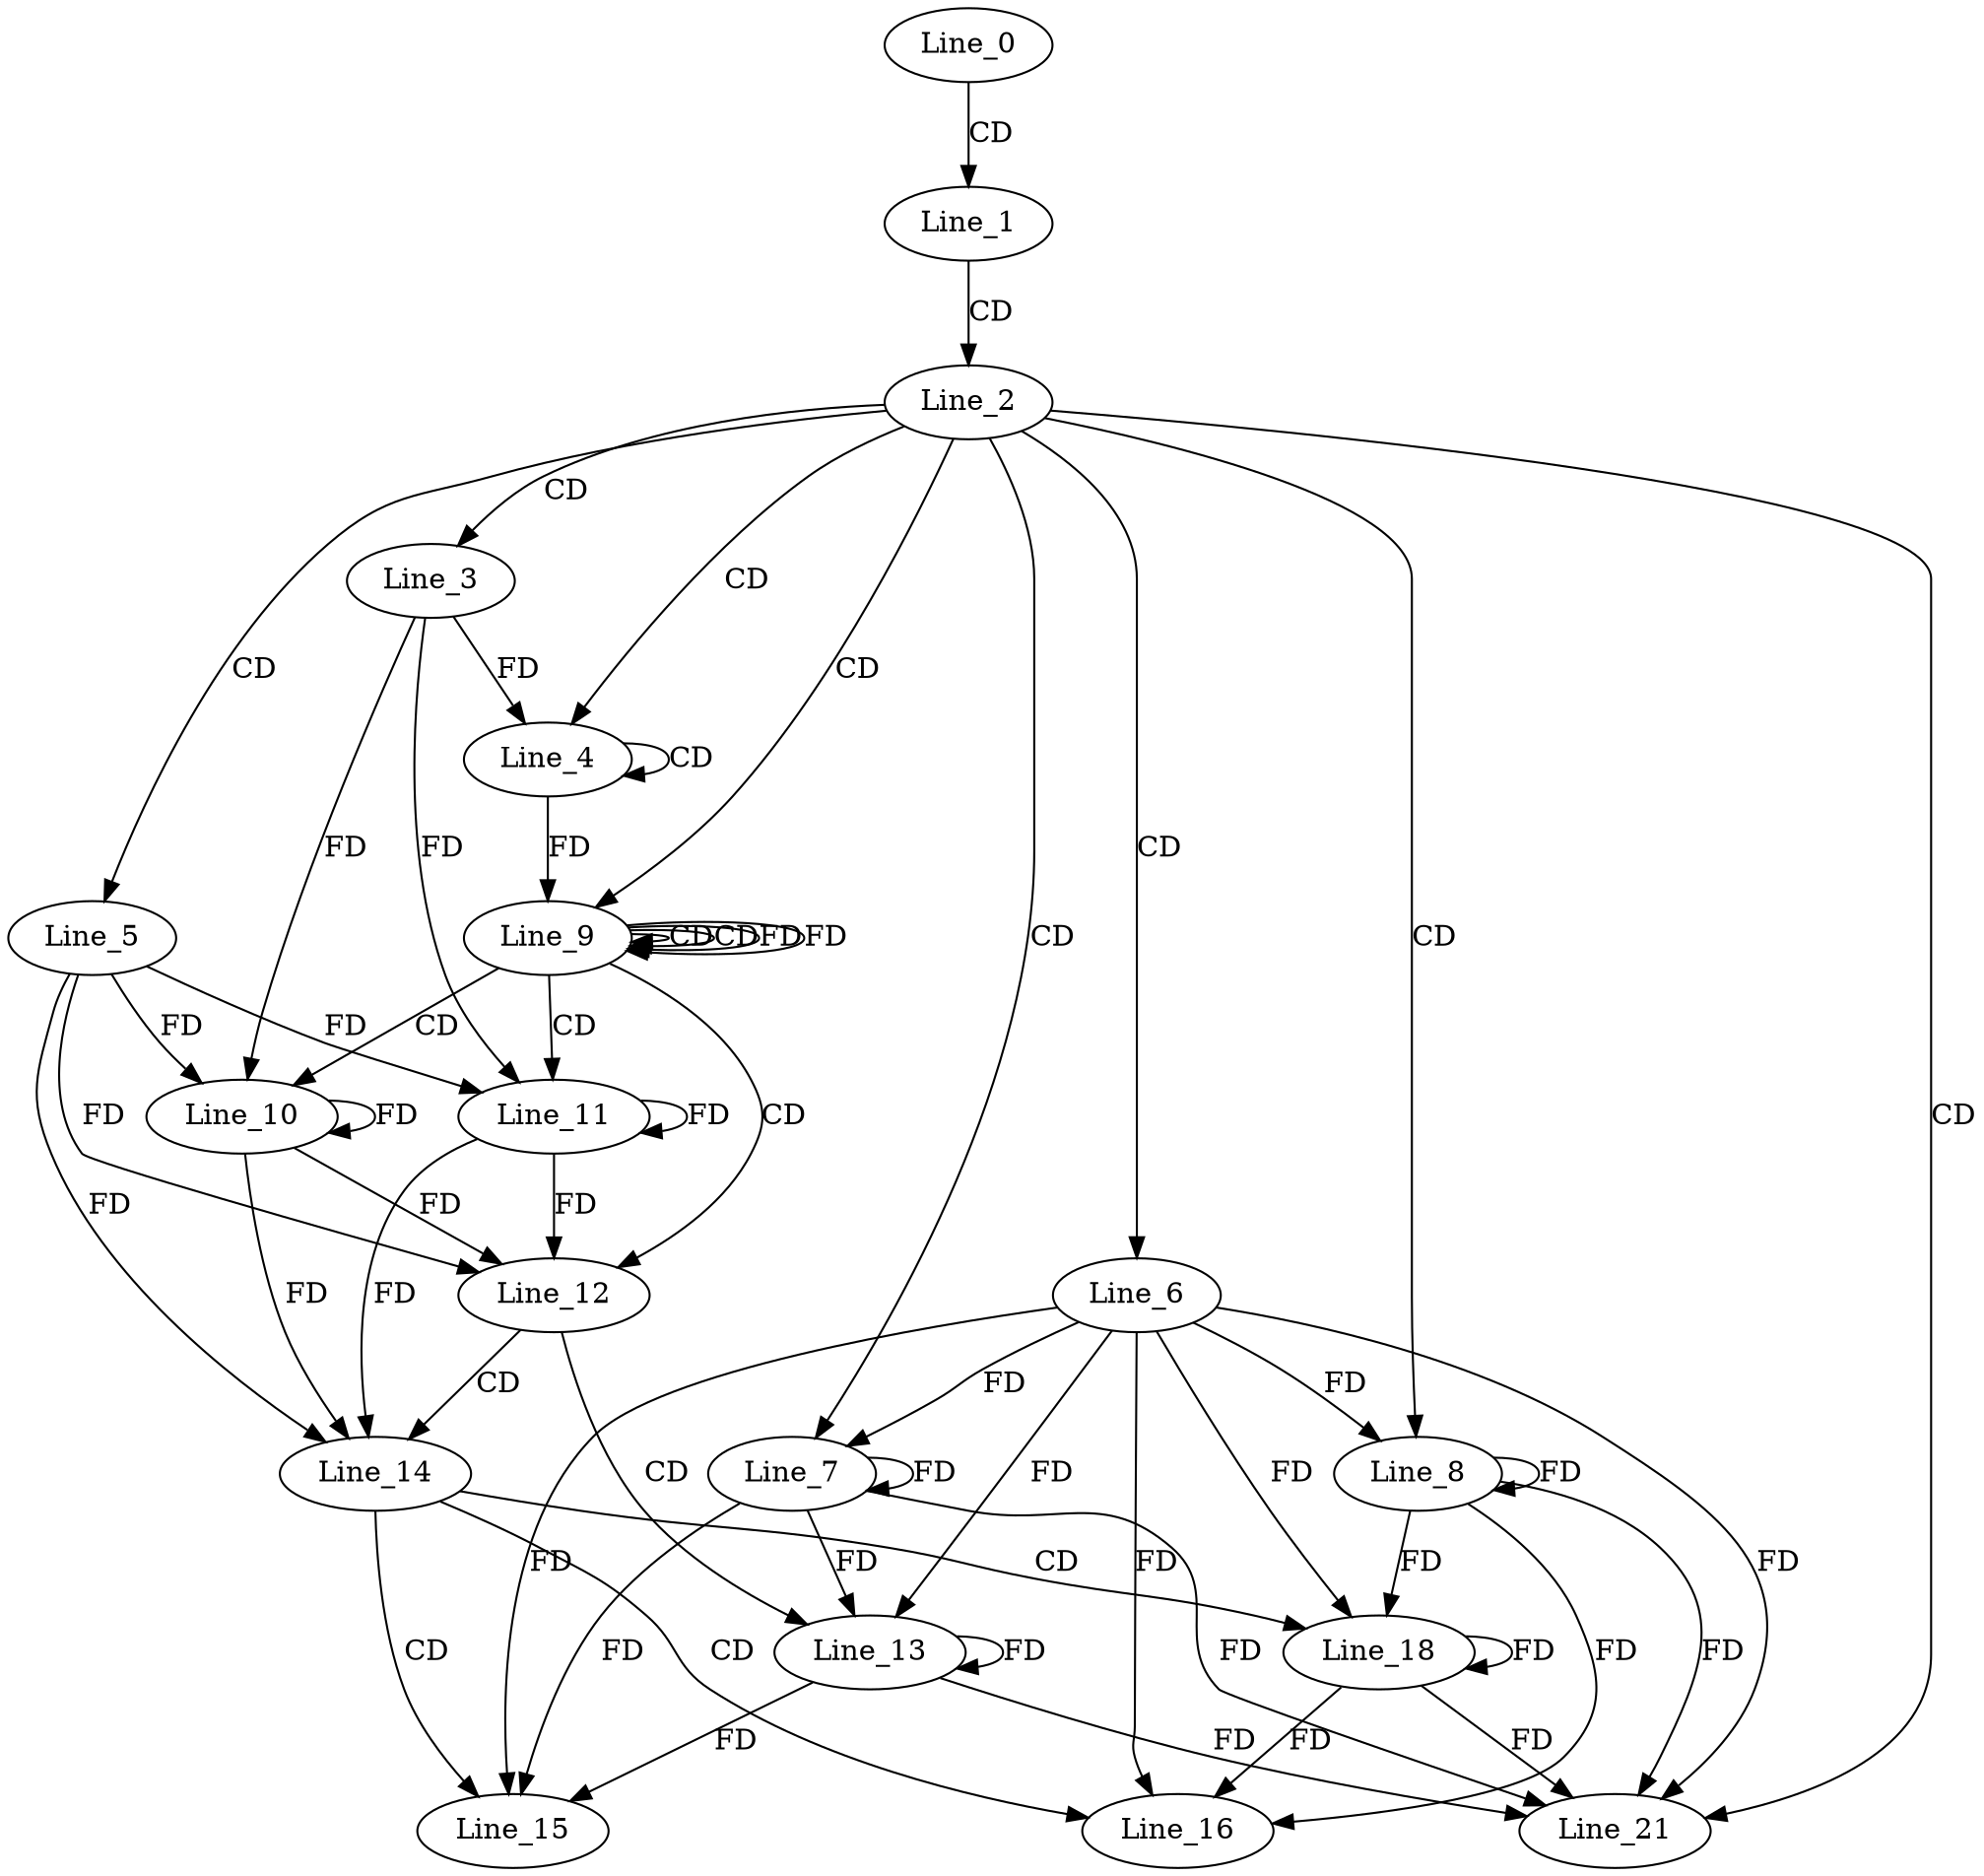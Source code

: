 digraph G {
  Line_0;
  Line_1;
  Line_2;
  Line_3;
  Line_4;
  Line_4;
  Line_5;
  Line_6;
  Line_7;
  Line_8;
  Line_9;
  Line_9;
  Line_9;
  Line_10;
  Line_10;
  Line_11;
  Line_11;
  Line_12;
  Line_12;
  Line_13;
  Line_14;
  Line_14;
  Line_15;
  Line_16;
  Line_18;
  Line_21;
  Line_21;
  Line_21;
  Line_0 -> Line_1 [ label="CD" ];
  Line_1 -> Line_2 [ label="CD" ];
  Line_2 -> Line_3 [ label="CD" ];
  Line_2 -> Line_4 [ label="CD" ];
  Line_4 -> Line_4 [ label="CD" ];
  Line_3 -> Line_4 [ label="FD" ];
  Line_2 -> Line_5 [ label="CD" ];
  Line_2 -> Line_6 [ label="CD" ];
  Line_2 -> Line_7 [ label="CD" ];
  Line_6 -> Line_7 [ label="FD" ];
  Line_7 -> Line_7 [ label="FD" ];
  Line_2 -> Line_8 [ label="CD" ];
  Line_6 -> Line_8 [ label="FD" ];
  Line_8 -> Line_8 [ label="FD" ];
  Line_2 -> Line_9 [ label="CD" ];
  Line_9 -> Line_9 [ label="CD" ];
  Line_4 -> Line_9 [ label="FD" ];
  Line_9 -> Line_9 [ label="CD" ];
  Line_9 -> Line_9 [ label="FD" ];
  Line_9 -> Line_10 [ label="CD" ];
  Line_10 -> Line_10 [ label="FD" ];
  Line_5 -> Line_10 [ label="FD" ];
  Line_3 -> Line_10 [ label="FD" ];
  Line_9 -> Line_11 [ label="CD" ];
  Line_11 -> Line_11 [ label="FD" ];
  Line_5 -> Line_11 [ label="FD" ];
  Line_3 -> Line_11 [ label="FD" ];
  Line_9 -> Line_12 [ label="CD" ];
  Line_10 -> Line_12 [ label="FD" ];
  Line_5 -> Line_12 [ label="FD" ];
  Line_11 -> Line_12 [ label="FD" ];
  Line_12 -> Line_13 [ label="CD" ];
  Line_13 -> Line_13 [ label="FD" ];
  Line_6 -> Line_13 [ label="FD" ];
  Line_7 -> Line_13 [ label="FD" ];
  Line_12 -> Line_14 [ label="CD" ];
  Line_10 -> Line_14 [ label="FD" ];
  Line_5 -> Line_14 [ label="FD" ];
  Line_11 -> Line_14 [ label="FD" ];
  Line_14 -> Line_15 [ label="CD" ];
  Line_13 -> Line_15 [ label="FD" ];
  Line_6 -> Line_15 [ label="FD" ];
  Line_7 -> Line_15 [ label="FD" ];
  Line_14 -> Line_16 [ label="CD" ];
  Line_6 -> Line_16 [ label="FD" ];
  Line_8 -> Line_16 [ label="FD" ];
  Line_14 -> Line_18 [ label="CD" ];
  Line_18 -> Line_18 [ label="FD" ];
  Line_6 -> Line_18 [ label="FD" ];
  Line_8 -> Line_18 [ label="FD" ];
  Line_2 -> Line_21 [ label="CD" ];
  Line_13 -> Line_21 [ label="FD" ];
  Line_6 -> Line_21 [ label="FD" ];
  Line_7 -> Line_21 [ label="FD" ];
  Line_18 -> Line_21 [ label="FD" ];
  Line_8 -> Line_21 [ label="FD" ];
  Line_9 -> Line_9 [ label="FD" ];
  Line_18 -> Line_16 [ label="FD" ];
}
